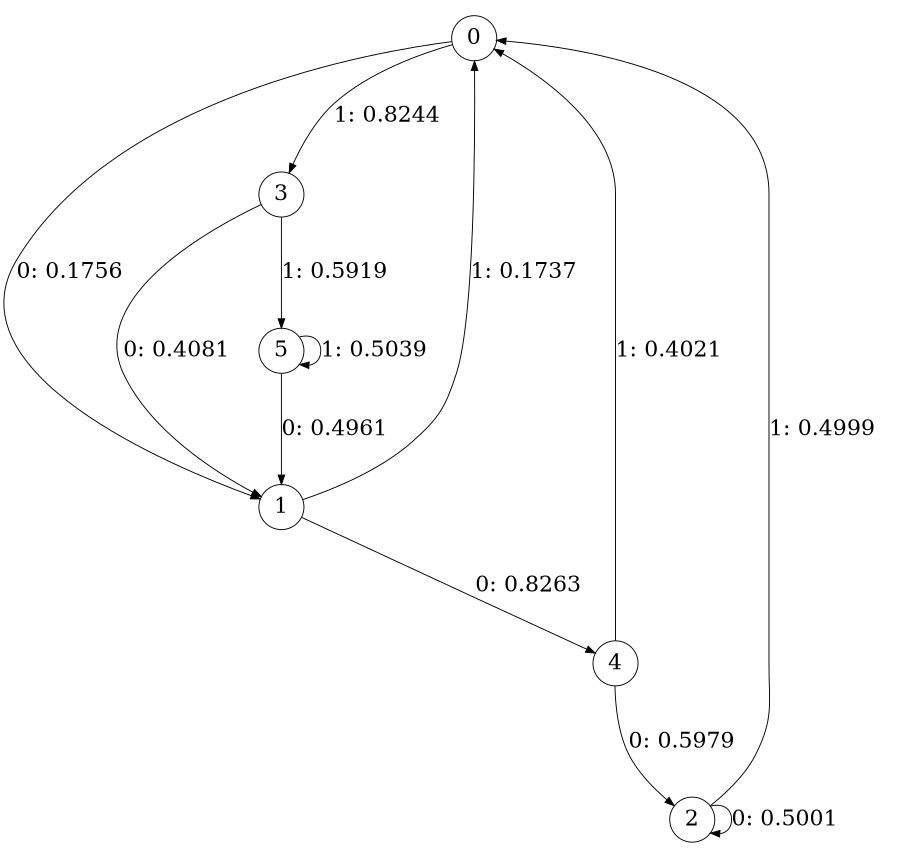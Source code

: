 digraph "ch9randomL3" {
size = "6,8.5";
ratio = "fill";
node [shape = circle];
node [fontsize = 24];
edge [fontsize = 24];
0 -> 1 [label = "0: 0.1756   "];
0 -> 3 [label = "1: 0.8244   "];
1 -> 4 [label = "0: 0.8263   "];
1 -> 0 [label = "1: 0.1737   "];
2 -> 2 [label = "0: 0.5001   "];
2 -> 0 [label = "1: 0.4999   "];
3 -> 1 [label = "0: 0.4081   "];
3 -> 5 [label = "1: 0.5919   "];
4 -> 2 [label = "0: 0.5979   "];
4 -> 0 [label = "1: 0.4021   "];
5 -> 1 [label = "0: 0.4961   "];
5 -> 5 [label = "1: 0.5039   "];
}